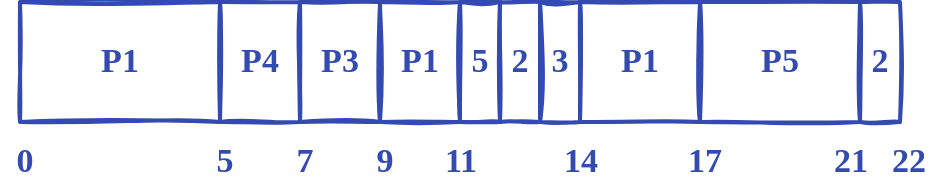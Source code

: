 <mxfile version="15.1.4" type="google"><diagram id="akEowiJKr_ScigKzrRVM" name="Page-1"><mxGraphModel dx="501" dy="211" grid="1" gridSize="10" guides="1" tooltips="1" connect="1" arrows="1" fold="1" page="1" pageScale="1" pageWidth="689" pageHeight="517" math="0" shadow="0"><root><mxCell id="0"/><mxCell id="1" parent="0"/><mxCell id="3ubav-3QtQVOgUFK6tZU-1" value="P3" style="rounded=0;shadow=0;sketch=1;strokeWidth=2;fillColor=none;fontFamily=Ink Free;fontSize=17;spacing=20;fontStyle=1;strokeColor=#324AB2;fontColor=#324AB2;spacingBottom=5;" parent="1" vertex="1"><mxGeometry x="940" y="720" width="40" height="60" as="geometry"/></mxCell><mxCell id="3ubav-3QtQVOgUFK6tZU-5" value="0" style="text;fillColor=none;align=center;verticalAlign=middle;rounded=0;shadow=0;sketch=1;fontFamily=Ink Free;fontSize=17;fontStyle=1;spacingRight=0;fontColor=#324AB2;spacingBottom=5;" parent="1" vertex="1"><mxGeometry x="790" y="790" width="25" height="20" as="geometry"/></mxCell><mxCell id="scdj7e0GVl0dFcuVDUeb-1" value="P1" style="rounded=0;shadow=0;sketch=1;strokeWidth=2;fillColor=none;fontFamily=Ink Free;fontSize=17;spacing=20;fontStyle=1;strokeColor=#324AB2;fontColor=#324AB2;spacingBottom=5;" parent="1" vertex="1"><mxGeometry x="800" y="720" width="100" height="60" as="geometry"/></mxCell><mxCell id="scdj7e0GVl0dFcuVDUeb-2" value="P1" style="rounded=0;shadow=0;sketch=1;strokeWidth=2;fillColor=none;fontFamily=Ink Free;fontSize=17;spacing=20;fontStyle=1;strokeColor=#324AB2;fontColor=#324AB2;spacingBottom=5;" parent="1" vertex="1"><mxGeometry x="1080" y="720" width="60" height="60" as="geometry"/></mxCell><mxCell id="scdj7e0GVl0dFcuVDUeb-3" value="2" style="rounded=0;shadow=0;sketch=1;strokeWidth=2;fillColor=none;fontFamily=Ink Free;fontSize=17;spacing=20;fontStyle=1;strokeColor=#324AB2;fontColor=#324AB2;spacingBottom=5;" parent="1" vertex="1"><mxGeometry x="1040" y="720" width="20" height="60" as="geometry"/></mxCell><mxCell id="scdj7e0GVl0dFcuVDUeb-5" value="5" style="text;fillColor=none;align=center;verticalAlign=middle;rounded=0;shadow=0;sketch=1;fontFamily=Ink Free;fontSize=17;fontStyle=1;spacingRight=0;fontColor=#324AB2;spacingBottom=5;" parent="1" vertex="1"><mxGeometry x="890" y="790" width="25" height="20" as="geometry"/></mxCell><mxCell id="scdj7e0GVl0dFcuVDUeb-6" value="9" style="text;fillColor=none;align=center;verticalAlign=middle;rounded=0;shadow=0;sketch=1;fontFamily=Ink Free;fontSize=17;fontStyle=1;spacingRight=0;fontColor=#324AB2;spacingBottom=5;" parent="1" vertex="1"><mxGeometry x="970" y="790" width="25" height="20" as="geometry"/></mxCell><mxCell id="scdj7e0GVl0dFcuVDUeb-7" value="21" style="text;fillColor=none;align=center;verticalAlign=middle;rounded=0;shadow=0;sketch=1;fontFamily=Ink Free;fontSize=17;fontStyle=1;spacingRight=0;fontColor=#324AB2;spacingBottom=5;" parent="1" vertex="1"><mxGeometry x="1203" y="790" width="25" height="20" as="geometry"/></mxCell><mxCell id="scdj7e0GVl0dFcuVDUeb-9" value="17" style="text;fillColor=none;align=center;verticalAlign=middle;rounded=0;shadow=0;sketch=1;fontFamily=Ink Free;fontSize=17;fontStyle=1;spacingRight=0;fontColor=#324AB2;spacingBottom=5;" parent="1" vertex="1"><mxGeometry x="1130" y="790" width="25" height="20" as="geometry"/></mxCell><mxCell id="scdj7e0GVl0dFcuVDUeb-11" value="5" style="rounded=0;shadow=0;sketch=1;strokeWidth=2;fillColor=none;fontFamily=Ink Free;fontSize=17;spacing=20;fontStyle=1;strokeColor=#324AB2;fontColor=#324AB2;spacingBottom=5;" parent="1" vertex="1"><mxGeometry x="1020" y="720" width="20" height="60" as="geometry"/></mxCell><mxCell id="scdj7e0GVl0dFcuVDUeb-12" value="P1" style="rounded=0;shadow=0;sketch=1;strokeWidth=2;fillColor=none;fontFamily=Ink Free;fontSize=17;spacing=20;fontStyle=1;strokeColor=#324AB2;fontColor=#324AB2;spacingBottom=5;" parent="1" vertex="1"><mxGeometry x="980" y="720" width="40" height="60" as="geometry"/></mxCell><mxCell id="scdj7e0GVl0dFcuVDUeb-13" value="P4" style="rounded=0;shadow=0;sketch=1;strokeWidth=2;fillColor=none;fontFamily=Ink Free;fontSize=17;spacing=20;fontStyle=1;strokeColor=#324AB2;fontColor=#324AB2;spacingBottom=5;" parent="1" vertex="1"><mxGeometry x="900" y="720" width="40" height="60" as="geometry"/></mxCell><mxCell id="scdj7e0GVl0dFcuVDUeb-14" value="22" style="text;fillColor=none;align=center;verticalAlign=middle;rounded=0;shadow=0;sketch=1;fontFamily=Ink Free;fontSize=17;fontStyle=1;spacingRight=0;fontColor=#324AB2;spacingBottom=5;" parent="1" vertex="1"><mxGeometry x="1232" y="790" width="25" height="20" as="geometry"/></mxCell><mxCell id="XkON5V10fzuiCAaG1mdx-1" value="7" style="text;fillColor=none;align=center;verticalAlign=middle;rounded=0;shadow=0;sketch=1;fontFamily=Ink Free;fontSize=17;fontStyle=1;spacingRight=0;fontColor=#324AB2;spacingBottom=5;" parent="1" vertex="1"><mxGeometry x="930" y="790" width="25" height="20" as="geometry"/></mxCell><mxCell id="XkON5V10fzuiCAaG1mdx-2" value="11" style="text;fillColor=none;align=center;verticalAlign=middle;rounded=0;shadow=0;sketch=1;fontFamily=Ink Free;fontSize=17;fontStyle=1;spacingRight=0;fontColor=#324AB2;spacingBottom=5;" parent="1" vertex="1"><mxGeometry x="1008" y="790" width="25" height="20" as="geometry"/></mxCell><mxCell id="fBMPn9ZAtEYbrXhz88A8-2" value="3" style="rounded=0;shadow=0;sketch=1;strokeWidth=2;fillColor=none;fontFamily=Ink Free;fontSize=17;spacing=20;fontStyle=1;strokeColor=#324AB2;fontColor=#324AB2;spacingBottom=5;" vertex="1" parent="1"><mxGeometry x="1060" y="720" width="20" height="60" as="geometry"/></mxCell><mxCell id="fBMPn9ZAtEYbrXhz88A8-3" value="P5" style="rounded=0;shadow=0;sketch=1;strokeWidth=2;fillColor=none;fontFamily=Ink Free;fontSize=17;spacing=20;fontStyle=1;strokeColor=#324AB2;fontColor=#324AB2;spacingBottom=5;" vertex="1" parent="1"><mxGeometry x="1140" y="720" width="80" height="60" as="geometry"/></mxCell><mxCell id="fBMPn9ZAtEYbrXhz88A8-4" value="2" style="rounded=0;shadow=0;sketch=1;strokeWidth=2;fillColor=none;fontFamily=Ink Free;fontSize=17;spacing=20;fontStyle=1;strokeColor=#324AB2;fontColor=#324AB2;spacingBottom=5;" vertex="1" parent="1"><mxGeometry x="1220" y="720" width="20" height="60" as="geometry"/></mxCell><mxCell id="fBMPn9ZAtEYbrXhz88A8-9" value="14" style="text;fillColor=none;align=center;verticalAlign=middle;rounded=0;shadow=0;sketch=1;fontFamily=Ink Free;fontSize=17;fontStyle=1;spacingRight=0;fontColor=#324AB2;spacingBottom=5;" vertex="1" parent="1"><mxGeometry x="1068" y="790" width="25" height="20" as="geometry"/></mxCell></root></mxGraphModel></diagram></mxfile>